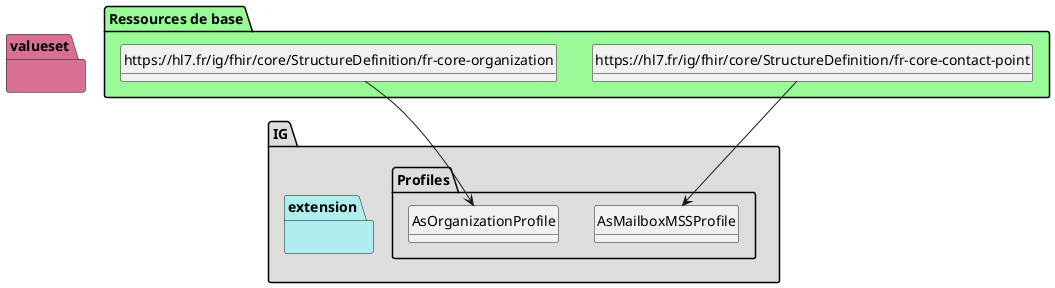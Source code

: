 @startuml
set namespaceSeparator ?
hide circle
hide class fields

package IG #DDDDDD{

     package Profiles #DDDDDD{

        class AsMailboxMSSProfile{

             ContactPoint => [None..None]
             ContactPoint.extension:emailType => <&plus>[None..None]
             ContactPoint.extension:emailType.value[x] => <&plus>[None..None]
             ContactPoint.system => [None..None]
             ContactPoint.value => [None..None]
        } 

        class AsOrganizationProfile{

             Organization => [None..None]
             Organization.telecom => [None..None]
             Organization.telecom:mailbox-mss => [0..*]
         }

     }
     package extension #paleturquoise {


         }
     }
     package valueset #PaleVioletRed{
       }

package "Ressources de base" #palegreen {

 class "https://hl7.fr/ig/fhir/core/StructureDefinition/fr-core-contact-point" as  classf60483b0623e1893e0fa6d23ce4ea871 

    classf60483b0623e1893e0fa6d23ce4ea871 --> AsMailboxMSSProfile

 class "https://hl7.fr/ig/fhir/core/StructureDefinition/fr-core-organization" as  class7273115ddeceb35c4c7044f07f832f67 

    class7273115ddeceb35c4c7044f07f832f67 --> AsOrganizationProfile
}
@enduml